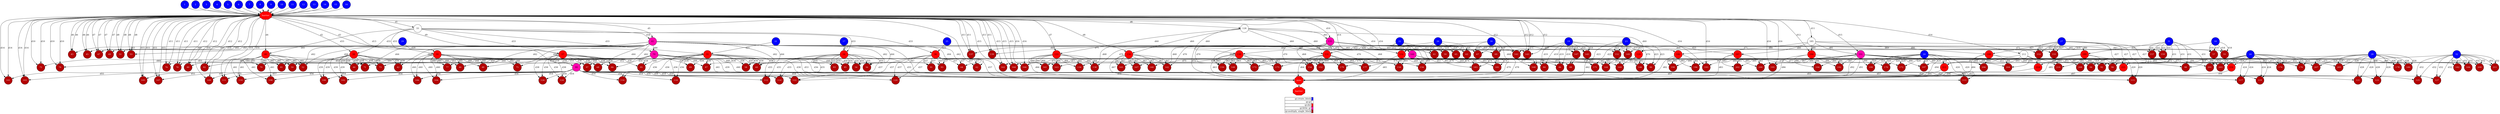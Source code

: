 digraph {
  rankdir=TB;
  labeljust="l";
  subgraph dependence_graph {
    ranksep=0.20;
    node[height=0.75];

1[shape=circle, style=filled fillcolor="#0000ff" fontcolor="#ffffff"];
2[shape=circle, style=filled fillcolor="#0000ff" fontcolor="#ffffff"];
3[shape=circle, style=filled fillcolor="#0000ff" fontcolor="#ffffff"];
4[shape=circle, style=filled fillcolor="#0000ff" fontcolor="#ffffff"];
5[shape=circle, style=filled fillcolor="#0000ff" fontcolor="#ffffff"];
6[shape=circle, style=filled fillcolor="#0000ff" fontcolor="#ffffff"];
7[shape=circle, style=filled fillcolor="#0000ff" fontcolor="#ffffff"];
8[shape=circle, style=filled fillcolor="#0000ff" fontcolor="#ffffff"];
9[shape=circle, style=filled fillcolor="#0000ff" fontcolor="#ffffff"];
10[shape=circle, style=filled fillcolor="#0000ff" fontcolor="#ffffff"];
11[shape=circle, style=filled fillcolor="#0000ff" fontcolor="#ffffff"];
12[shape=circle, style=filled fillcolor="#0000ff" fontcolor="#ffffff"];
13[shape=circle, style=filled fillcolor="#0000ff" fontcolor="#ffffff"];
14[shape=circle, style=filled fillcolor="#0000ff" fontcolor="#ffffff"];
15[shape=circle, style=filled fillcolor="#0000ff" fontcolor="#ffffff"];
16[shape=circle, style=filled fillcolor="#0000ff" fontcolor="#ffffff"];
Synchro1[label="barrier", shape=octagon, style=filled fillcolor="#ff0000" fontcolor="#FFFFFF"];
10 -> Synchro1;
5 -> Synchro1;
8 -> Synchro1;
1 -> Synchro1;
14 -> Synchro1;
16 -> Synchro1;
7 -> Synchro1;
9 -> Synchro1;
11 -> Synchro1;
2 -> Synchro1;
15 -> Synchro1;
12 -> Synchro1;
4 -> Synchro1;
13 -> Synchro1;
6 -> Synchro1;
3 -> Synchro1;
17[shape=circle, style=filled fillcolor="#0000ff" fontcolor="#ffffff"];
18[shape=circle, style=filled fillcolor="#0000ff" fontcolor="#ffffff"];
19[shape=circle, style=filled fillcolor="#0000ff" fontcolor="#ffffff"];
20[shape=circle, style=filled fillcolor="#0000ff" fontcolor="#ffffff"];
21[shape=circle, style=filled fillcolor="#0000ff" fontcolor="#ffffff"];
22[shape=circle, style=filled fillcolor="#0000ff" fontcolor="#ffffff"];
23[shape=circle, style=filled fillcolor="#0000ff" fontcolor="#ffffff"];
24[shape=circle, style=filled fillcolor="#0000ff" fontcolor="#ffffff"];
25[shape=circle, style=filled fillcolor="#0000ff" fontcolor="#ffffff"];
26[shape=circle, style=filled fillcolor="#0000ff" fontcolor="#ffffff"];
27[shape=circle, style=filled fillcolor="#0000ff" fontcolor="#ffffff"];
28[shape=circle, style=filled fillcolor="#0000ff" fontcolor="#ffffff"];
29[shape=circle, style=filled fillcolor="#0000ff" fontcolor="#ffffff"];
30[shape=circle, style=filled fillcolor="#0000ff" fontcolor="#ffffff"];
31[shape=circle, style=filled fillcolor="#0000ff" fontcolor="#ffffff"];
32[shape=circle, style=filled fillcolor="#0000ff" fontcolor="#ffffff"];
33[shape=circle, style=filled fillcolor="#ffffff" fontcolor="#000000"];
Synchro1 -> 33[ label="d1" ];
34[shape=circle, style=filled fillcolor="#ff0000" fontcolor="#000000"];
17 -> 34[ label="d17" ];
33 -> 34[ label="d33" ];
35[shape=circle, style=filled fillcolor="#ff0000" fontcolor="#000000"];
21 -> 35[ label="d21" ];
33 -> 35[ label="d33" ];
36[shape=circle, style=filled fillcolor="#ff0000" fontcolor="#000000"];
25 -> 36[ label="d25" ];
33 -> 36[ label="d33" ];
37[shape=circle, style=filled fillcolor="#ff0000" fontcolor="#000000"];
29 -> 37[ label="d29" ];
33 -> 37[ label="d33" ];
38[shape=circle, style=filled fillcolor="#ff0000" fontcolor="#000000"];
33 -> 38[ label="d33" ];
Synchro1 -> 38[ label="d2" ];
39[shape=circle, style=filled fillcolor="#ff0000" fontcolor="#000000"];
33 -> 39[ label="d33" ];
Synchro1 -> 39[ label="d3" ];
40[shape=circle, style=filled fillcolor="#ff0000" fontcolor="#000000"];
33 -> 40[ label="d33" ];
Synchro1 -> 40[ label="d4" ];
41[shape=circle, style=filled fillcolor="#ff00ae" fontcolor="#000000"];
33 -> 41[ label="d34" ];
Synchro1 -> 41[ label="d5" ];
42[shape=circle, style=filled fillcolor="#b30000" fontcolor="#ffffff"];
41 -> 42[ label="d42" ];
38 -> 42[ label="d39" ];
38 -> 42[ label="d39" ];
43[shape=circle, style=filled fillcolor="#b30000" fontcolor="#ffffff"];
41 -> 43[ label="d43" ];
Synchro1 -> 43[ label="d6" ];
Synchro1 -> 43[ label="d6" ];
44[shape=circle, style=filled fillcolor="#b30000" fontcolor="#ffffff"];
41 -> 44[ label="d44" ];
38 -> 44[ label="d39" ];
38 -> 44[ label="d39" ];
45[shape=circle, style=filled fillcolor="#b30000" fontcolor="#ffffff"];
41 -> 45[ label="d45" ];
Synchro1 -> 45[ label="d6" ];
Synchro1 -> 45[ label="d6" ];
46[shape=circle, style=filled fillcolor="#b30000" fontcolor="#ffffff"];
41 -> 46[ label="d42" ];
39 -> 46[ label="d40" ];
39 -> 46[ label="d40" ];
47[shape=circle, style=filled fillcolor="#b30000" fontcolor="#ffffff"];
41 -> 47[ label="d43" ];
Synchro1 -> 47[ label="d7" ];
Synchro1 -> 47[ label="d7" ];
48[shape=circle, style=filled fillcolor="#b30000" fontcolor="#ffffff"];
41 -> 48[ label="d44" ];
39 -> 48[ label="d40" ];
39 -> 48[ label="d40" ];
49[shape=circle, style=filled fillcolor="#b30000" fontcolor="#ffffff"];
41 -> 49[ label="d45" ];
Synchro1 -> 49[ label="d7" ];
Synchro1 -> 49[ label="d7" ];
50[shape=circle, style=filled fillcolor="#b30000" fontcolor="#ffffff"];
41 -> 50[ label="d42" ];
40 -> 50[ label="d41" ];
40 -> 50[ label="d41" ];
51[shape=circle, style=filled fillcolor="#b30000" fontcolor="#ffffff"];
41 -> 51[ label="d43" ];
Synchro1 -> 51[ label="d8" ];
Synchro1 -> 51[ label="d8" ];
52[shape=circle, style=filled fillcolor="#b30000" fontcolor="#ffffff"];
41 -> 52[ label="d44" ];
40 -> 52[ label="d41" ];
40 -> 52[ label="d41" ];
53[shape=circle, style=filled fillcolor="#b30000" fontcolor="#ffffff"];
41 -> 53[ label="d45" ];
Synchro1 -> 53[ label="d8" ];
Synchro1 -> 53[ label="d8" ];
54[shape=circle, style=filled fillcolor="#b30000" fontcolor="#ffffff"];
34 -> 54[ label="d35" ];
41 -> 54[ label="d42" ];
34 -> 54[ label="d35" ];
55[shape=circle, style=filled fillcolor="#b30000" fontcolor="#ffffff"];
18 -> 55[ label="d18" ];
41 -> 55[ label="d43" ];
18 -> 55[ label="d18" ];
56[shape=circle, style=filled fillcolor="#b30000" fontcolor="#ffffff"];
34 -> 56[ label="d35" ];
41 -> 56[ label="d44" ];
34 -> 56[ label="d35" ];
57[shape=circle, style=filled fillcolor="#b30000" fontcolor="#ffffff"];
18 -> 57[ label="d18" ];
41 -> 57[ label="d45" ];
18 -> 57[ label="d18" ];
58[shape=circle, style=filled fillcolor="#b30000" fontcolor="#ffffff"];
35 -> 58[ label="d36" ];
41 -> 58[ label="d42" ];
35 -> 58[ label="d36" ];
59[shape=circle, style=filled fillcolor="#b30000" fontcolor="#ffffff"];
22 -> 59[ label="d22" ];
41 -> 59[ label="d43" ];
22 -> 59[ label="d22" ];
60[shape=circle, style=filled fillcolor="#b30000" fontcolor="#ffffff"];
35 -> 60[ label="d36" ];
41 -> 60[ label="d44" ];
35 -> 60[ label="d36" ];
61[shape=circle, style=filled fillcolor="#b30000" fontcolor="#ffffff"];
22 -> 61[ label="d22" ];
41 -> 61[ label="d45" ];
22 -> 61[ label="d22" ];
62[shape=circle, style=filled fillcolor="#b30000" fontcolor="#ffffff"];
36 -> 62[ label="d37" ];
41 -> 62[ label="d42" ];
36 -> 62[ label="d37" ];
63[shape=circle, style=filled fillcolor="#b30000" fontcolor="#ffffff"];
26 -> 63[ label="d26" ];
41 -> 63[ label="d43" ];
26 -> 63[ label="d26" ];
64[shape=circle, style=filled fillcolor="#b30000" fontcolor="#ffffff"];
36 -> 64[ label="d37" ];
41 -> 64[ label="d44" ];
36 -> 64[ label="d37" ];
65[shape=circle, style=filled fillcolor="#b30000" fontcolor="#ffffff"];
26 -> 65[ label="d26" ];
41 -> 65[ label="d45" ];
26 -> 65[ label="d26" ];
66[shape=circle, style=filled fillcolor="#b30000" fontcolor="#ffffff"];
37 -> 66[ label="d38" ];
41 -> 66[ label="d42" ];
37 -> 66[ label="d38" ];
67[shape=circle, style=filled fillcolor="#b30000" fontcolor="#ffffff"];
30 -> 67[ label="d30" ];
41 -> 67[ label="d43" ];
30 -> 67[ label="d30" ];
68[shape=circle, style=filled fillcolor="#b30000" fontcolor="#ffffff"];
37 -> 68[ label="d38" ];
41 -> 68[ label="d44" ];
37 -> 68[ label="d38" ];
69[shape=circle, style=filled fillcolor="#b30000" fontcolor="#ffffff"];
30 -> 69[ label="d30" ];
41 -> 69[ label="d45" ];
30 -> 69[ label="d30" ];
70[shape=circle, style=filled fillcolor="#ff00ae" fontcolor="#000000"];
41 -> 70[ label="d46" ];
Synchro1 -> 70[ label="d9" ];
71[shape=circle, style=filled fillcolor="#b30000" fontcolor="#ffffff"];
70 -> 71[ label="d48" ];
38 -> 71[ label="d39" ];
38 -> 71[ label="d39" ];
72[shape=circle, style=filled fillcolor="#b30000" fontcolor="#ffffff"];
70 -> 72[ label="d49" ];
Synchro1 -> 72[ label="d10" ];
Synchro1 -> 72[ label="d10" ];
73[shape=circle, style=filled fillcolor="#b30000" fontcolor="#ffffff"];
70 -> 73[ label="d50" ];
38 -> 73[ label="d39" ];
38 -> 73[ label="d39" ];
74[shape=circle, style=filled fillcolor="#b30000" fontcolor="#ffffff"];
70 -> 74[ label="d51" ];
Synchro1 -> 74[ label="d10" ];
Synchro1 -> 74[ label="d10" ];
75[shape=circle, style=filled fillcolor="#b30000" fontcolor="#ffffff"];
70 -> 75[ label="d48" ];
39 -> 75[ label="d40" ];
39 -> 75[ label="d40" ];
76[shape=circle, style=filled fillcolor="#b30000" fontcolor="#ffffff"];
70 -> 76[ label="d49" ];
Synchro1 -> 76[ label="d11" ];
Synchro1 -> 76[ label="d11" ];
77[shape=circle, style=filled fillcolor="#b30000" fontcolor="#ffffff"];
70 -> 77[ label="d50" ];
39 -> 77[ label="d40" ];
39 -> 77[ label="d40" ];
78[shape=circle, style=filled fillcolor="#b30000" fontcolor="#ffffff"];
70 -> 78[ label="d51" ];
Synchro1 -> 78[ label="d11" ];
Synchro1 -> 78[ label="d11" ];
79[shape=circle, style=filled fillcolor="#b30000" fontcolor="#ffffff"];
70 -> 79[ label="d48" ];
40 -> 79[ label="d41" ];
40 -> 79[ label="d41" ];
80[shape=circle, style=filled fillcolor="#b30000" fontcolor="#ffffff"];
70 -> 80[ label="d49" ];
Synchro1 -> 80[ label="d12" ];
Synchro1 -> 80[ label="d12" ];
81[shape=circle, style=filled fillcolor="#b30000" fontcolor="#ffffff"];
70 -> 81[ label="d50" ];
40 -> 81[ label="d41" ];
40 -> 81[ label="d41" ];
82[shape=circle, style=filled fillcolor="#b30000" fontcolor="#ffffff"];
70 -> 82[ label="d51" ];
Synchro1 -> 82[ label="d12" ];
Synchro1 -> 82[ label="d12" ];
83[shape=circle, style=filled fillcolor="#b30000" fontcolor="#ffffff"];
34 -> 83[ label="d35" ];
70 -> 83[ label="d48" ];
34 -> 83[ label="d35" ];
84[shape=circle, style=filled fillcolor="#b30000" fontcolor="#ffffff"];
19 -> 84[ label="d19" ];
70 -> 84[ label="d49" ];
19 -> 84[ label="d19" ];
85[shape=circle, style=filled fillcolor="#b30000" fontcolor="#ffffff"];
34 -> 85[ label="d35" ];
70 -> 85[ label="d50" ];
34 -> 85[ label="d35" ];
86[shape=circle, style=filled fillcolor="#b30000" fontcolor="#ffffff"];
19 -> 86[ label="d19" ];
70 -> 86[ label="d51" ];
19 -> 86[ label="d19" ];
87[shape=circle, style=filled fillcolor="#b30000" fontcolor="#ffffff"];
35 -> 87[ label="d36" ];
70 -> 87[ label="d48" ];
35 -> 87[ label="d36" ];
88[shape=circle, style=filled fillcolor="#b30000" fontcolor="#ffffff"];
23 -> 88[ label="d23" ];
70 -> 88[ label="d49" ];
23 -> 88[ label="d23" ];
89[shape=circle, style=filled fillcolor="#b30000" fontcolor="#ffffff"];
35 -> 89[ label="d36" ];
70 -> 89[ label="d50" ];
35 -> 89[ label="d36" ];
90[shape=circle, style=filled fillcolor="#b30000" fontcolor="#ffffff"];
23 -> 90[ label="d23" ];
70 -> 90[ label="d51" ];
23 -> 90[ label="d23" ];
91[shape=circle, style=filled fillcolor="#b30000" fontcolor="#ffffff"];
36 -> 91[ label="d37" ];
70 -> 91[ label="d48" ];
36 -> 91[ label="d37" ];
92[shape=circle, style=filled fillcolor="#b30000" fontcolor="#ffffff"];
27 -> 92[ label="d27" ];
70 -> 92[ label="d49" ];
27 -> 92[ label="d27" ];
93[shape=circle, style=filled fillcolor="#b30000" fontcolor="#ffffff"];
36 -> 93[ label="d37" ];
70 -> 93[ label="d50" ];
36 -> 93[ label="d37" ];
94[shape=circle, style=filled fillcolor="#b30000" fontcolor="#ffffff"];
27 -> 94[ label="d27" ];
70 -> 94[ label="d51" ];
27 -> 94[ label="d27" ];
95[shape=circle, style=filled fillcolor="#b30000" fontcolor="#ffffff"];
37 -> 95[ label="d38" ];
70 -> 95[ label="d48" ];
37 -> 95[ label="d38" ];
96[shape=circle, style=filled fillcolor="#b30000" fontcolor="#ffffff"];
31 -> 96[ label="d31" ];
70 -> 96[ label="d49" ];
31 -> 96[ label="d31" ];
97[shape=circle, style=filled fillcolor="#b30000" fontcolor="#ffffff"];
37 -> 97[ label="d38" ];
70 -> 97[ label="d50" ];
37 -> 97[ label="d38" ];
98[shape=circle, style=filled fillcolor="#b30000" fontcolor="#ffffff"];
31 -> 98[ label="d31" ];
70 -> 98[ label="d51" ];
31 -> 98[ label="d31" ];
99[shape=circle, style=filled fillcolor="#ff00ae" fontcolor="#000000"];
70 -> 99[ label="d52" ];
Synchro1 -> 99[ label="d13" ];
100[shape=circle, style=filled fillcolor="#b30000" fontcolor="#ffffff"];
99 -> 100[ label="d54" ];
38 -> 100[ label="d39" ];
38 -> 100[ label="d39" ];
101[shape=circle, style=filled fillcolor="#b30000" fontcolor="#ffffff"];
99 -> 101[ label="d55" ];
Synchro1 -> 101[ label="d14" ];
Synchro1 -> 101[ label="d14" ];
102[shape=circle, style=filled fillcolor="#b30000" fontcolor="#ffffff"];
99 -> 102[ label="d56" ];
38 -> 102[ label="d39" ];
38 -> 102[ label="d39" ];
103[shape=circle, style=filled fillcolor="#b30000" fontcolor="#ffffff"];
99 -> 103[ label="d57" ];
Synchro1 -> 103[ label="d14" ];
Synchro1 -> 103[ label="d14" ];
104[shape=circle, style=filled fillcolor="#b30000" fontcolor="#ffffff"];
99 -> 104[ label="d54" ];
39 -> 104[ label="d40" ];
39 -> 104[ label="d40" ];
105[shape=circle, style=filled fillcolor="#b30000" fontcolor="#ffffff"];
99 -> 105[ label="d55" ];
Synchro1 -> 105[ label="d15" ];
Synchro1 -> 105[ label="d15" ];
106[shape=circle, style=filled fillcolor="#b30000" fontcolor="#ffffff"];
99 -> 106[ label="d56" ];
39 -> 106[ label="d40" ];
39 -> 106[ label="d40" ];
107[shape=circle, style=filled fillcolor="#b30000" fontcolor="#ffffff"];
99 -> 107[ label="d57" ];
Synchro1 -> 107[ label="d15" ];
Synchro1 -> 107[ label="d15" ];
108[shape=circle, style=filled fillcolor="#b30000" fontcolor="#ffffff"];
99 -> 108[ label="d54" ];
40 -> 108[ label="d41" ];
40 -> 108[ label="d41" ];
109[shape=circle, style=filled fillcolor="#b30000" fontcolor="#ffffff"];
99 -> 109[ label="d55" ];
Synchro1 -> 109[ label="d16" ];
Synchro1 -> 109[ label="d16" ];
110[shape=circle, style=filled fillcolor="#b30000" fontcolor="#ffffff"];
99 -> 110[ label="d56" ];
40 -> 110[ label="d41" ];
40 -> 110[ label="d41" ];
111[shape=circle, style=filled fillcolor="#b30000" fontcolor="#ffffff"];
99 -> 111[ label="d57" ];
Synchro1 -> 111[ label="d16" ];
Synchro1 -> 111[ label="d16" ];
112[shape=circle, style=filled fillcolor="#b30000" fontcolor="#ffffff"];
34 -> 112[ label="d35" ];
99 -> 112[ label="d54" ];
34 -> 112[ label="d35" ];
113[shape=circle, style=filled fillcolor="#b30000" fontcolor="#ffffff"];
20 -> 113[ label="d20" ];
99 -> 113[ label="d55" ];
20 -> 113[ label="d20" ];
114[shape=circle, style=filled fillcolor="#b30000" fontcolor="#ffffff"];
34 -> 114[ label="d35" ];
99 -> 114[ label="d56" ];
34 -> 114[ label="d35" ];
115[shape=circle, style=filled fillcolor="#b30000" fontcolor="#ffffff"];
20 -> 115[ label="d20" ];
99 -> 115[ label="d57" ];
20 -> 115[ label="d20" ];
116[shape=circle, style=filled fillcolor="#b30000" fontcolor="#ffffff"];
35 -> 116[ label="d36" ];
99 -> 116[ label="d54" ];
35 -> 116[ label="d36" ];
117[shape=circle, style=filled fillcolor="#b30000" fontcolor="#ffffff"];
24 -> 117[ label="d24" ];
99 -> 117[ label="d55" ];
24 -> 117[ label="d24" ];
118[shape=circle, style=filled fillcolor="#b30000" fontcolor="#ffffff"];
35 -> 118[ label="d36" ];
99 -> 118[ label="d56" ];
35 -> 118[ label="d36" ];
119[shape=circle, style=filled fillcolor="#b30000" fontcolor="#ffffff"];
24 -> 119[ label="d24" ];
99 -> 119[ label="d57" ];
24 -> 119[ label="d24" ];
120[shape=circle, style=filled fillcolor="#b30000" fontcolor="#ffffff"];
36 -> 120[ label="d37" ];
99 -> 120[ label="d54" ];
36 -> 120[ label="d37" ];
121[shape=circle, style=filled fillcolor="#b30000" fontcolor="#ffffff"];
28 -> 121[ label="d28" ];
99 -> 121[ label="d55" ];
28 -> 121[ label="d28" ];
122[shape=circle, style=filled fillcolor="#b30000" fontcolor="#ffffff"];
36 -> 122[ label="d37" ];
99 -> 122[ label="d56" ];
36 -> 122[ label="d37" ];
123[shape=circle, style=filled fillcolor="#b30000" fontcolor="#ffffff"];
28 -> 123[ label="d28" ];
99 -> 123[ label="d57" ];
28 -> 123[ label="d28" ];
124[shape=circle, style=filled fillcolor="#b30000" fontcolor="#ffffff"];
37 -> 124[ label="d38" ];
99 -> 124[ label="d54" ];
37 -> 124[ label="d38" ];
125[shape=circle, style=filled fillcolor="#b30000" fontcolor="#ffffff"];
32 -> 125[ label="d32" ];
99 -> 125[ label="d55" ];
32 -> 125[ label="d32" ];
126[shape=circle, style=filled fillcolor="#b30000" fontcolor="#ffffff"];
37 -> 126[ label="d38" ];
99 -> 126[ label="d56" ];
37 -> 126[ label="d38" ];
127[shape=circle, style=filled fillcolor="#b30000" fontcolor="#ffffff"];
32 -> 127[ label="d32" ];
99 -> 127[ label="d57" ];
32 -> 127[ label="d32" ];
128[shape=circle, style=filled fillcolor="#ffffff" fontcolor="#000000"];
Synchro1 -> 128[ label="d6" ];
129[shape=circle, style=filled fillcolor="#ff0000" fontcolor="#000000"];
18 -> 129[ label="d18" ];
128 -> 129[ label="d60" ];
130[shape=circle, style=filled fillcolor="#ff0000" fontcolor="#000000"];
22 -> 130[ label="d22" ];
128 -> 130[ label="d60" ];
131[shape=circle, style=filled fillcolor="#ff0000" fontcolor="#000000"];
26 -> 131[ label="d26" ];
128 -> 131[ label="d60" ];
132[shape=circle, style=filled fillcolor="#ff0000" fontcolor="#000000"];
30 -> 132[ label="d30" ];
128 -> 132[ label="d60" ];
133[shape=circle, style=filled fillcolor="#ff0000" fontcolor="#000000"];
128 -> 133[ label="d60" ];
Synchro1 -> 133[ label="d7" ];
134[shape=circle, style=filled fillcolor="#ff0000" fontcolor="#000000"];
128 -> 134[ label="d60" ];
Synchro1 -> 134[ label="d8" ];
135[shape=circle, style=filled fillcolor="#ff00ae" fontcolor="#000000"];
128 -> 135[ label="d61" ];
Synchro1 -> 135[ label="d10" ];
136[shape=circle, style=filled fillcolor="#b30000" fontcolor="#ffffff"];
135 -> 136[ label="d68" ];
133 -> 136[ label="d66" ];
133 -> 136[ label="d66" ];
137[shape=circle, style=filled fillcolor="#b30000" fontcolor="#ffffff"];
135 -> 137[ label="d69" ];
Synchro1 -> 137[ label="d11" ];
Synchro1 -> 137[ label="d11" ];
138[shape=circle, style=filled fillcolor="#b30000" fontcolor="#ffffff"];
135 -> 138[ label="d70" ];
133 -> 138[ label="d66" ];
133 -> 138[ label="d66" ];
139[shape=circle, style=filled fillcolor="#b30000" fontcolor="#ffffff"];
135 -> 139[ label="d71" ];
Synchro1 -> 139[ label="d11" ];
Synchro1 -> 139[ label="d11" ];
140[shape=circle, style=filled fillcolor="#b30000" fontcolor="#ffffff"];
135 -> 140[ label="d68" ];
134 -> 140[ label="d67" ];
134 -> 140[ label="d67" ];
141[shape=circle, style=filled fillcolor="#b30000" fontcolor="#ffffff"];
135 -> 141[ label="d69" ];
Synchro1 -> 141[ label="d12" ];
Synchro1 -> 141[ label="d12" ];
142[shape=circle, style=filled fillcolor="#b30000" fontcolor="#ffffff"];
135 -> 142[ label="d70" ];
134 -> 142[ label="d67" ];
134 -> 142[ label="d67" ];
143[shape=circle, style=filled fillcolor="#b30000" fontcolor="#ffffff"];
135 -> 143[ label="d71" ];
Synchro1 -> 143[ label="d12" ];
Synchro1 -> 143[ label="d12" ];
144[shape=circle, style=filled fillcolor="#b30000" fontcolor="#ffffff"];
129 -> 144[ label="d62" ];
135 -> 144[ label="d68" ];
129 -> 144[ label="d62" ];
145[shape=circle, style=filled fillcolor="#b30000" fontcolor="#ffffff"];
19 -> 145[ label="d19" ];
135 -> 145[ label="d69" ];
19 -> 145[ label="d19" ];
146[shape=circle, style=filled fillcolor="#b30000" fontcolor="#ffffff"];
129 -> 146[ label="d62" ];
135 -> 146[ label="d70" ];
129 -> 146[ label="d62" ];
147[shape=circle, style=filled fillcolor="#b30000" fontcolor="#ffffff"];
19 -> 147[ label="d19" ];
135 -> 147[ label="d71" ];
19 -> 147[ label="d19" ];
148[shape=circle, style=filled fillcolor="#b30000" fontcolor="#ffffff"];
130 -> 148[ label="d63" ];
135 -> 148[ label="d68" ];
130 -> 148[ label="d63" ];
149[shape=circle, style=filled fillcolor="#b30000" fontcolor="#ffffff"];
23 -> 149[ label="d23" ];
135 -> 149[ label="d69" ];
23 -> 149[ label="d23" ];
150[shape=circle, style=filled fillcolor="#b30000" fontcolor="#ffffff"];
130 -> 150[ label="d63" ];
135 -> 150[ label="d70" ];
130 -> 150[ label="d63" ];
151[shape=circle, style=filled fillcolor="#b30000" fontcolor="#ffffff"];
23 -> 151[ label="d23" ];
135 -> 151[ label="d71" ];
23 -> 151[ label="d23" ];
152[shape=circle, style=filled fillcolor="#b30000" fontcolor="#ffffff"];
131 -> 152[ label="d64" ];
135 -> 152[ label="d68" ];
131 -> 152[ label="d64" ];
153[shape=circle, style=filled fillcolor="#b30000" fontcolor="#ffffff"];
27 -> 153[ label="d27" ];
135 -> 153[ label="d69" ];
27 -> 153[ label="d27" ];
154[shape=circle, style=filled fillcolor="#b30000" fontcolor="#ffffff"];
131 -> 154[ label="d64" ];
135 -> 154[ label="d70" ];
131 -> 154[ label="d64" ];
155[shape=circle, style=filled fillcolor="#b30000" fontcolor="#ffffff"];
27 -> 155[ label="d27" ];
135 -> 155[ label="d71" ];
27 -> 155[ label="d27" ];
156[shape=circle, style=filled fillcolor="#b30000" fontcolor="#ffffff"];
132 -> 156[ label="d65" ];
135 -> 156[ label="d68" ];
132 -> 156[ label="d65" ];
157[shape=circle, style=filled fillcolor="#b30000" fontcolor="#ffffff"];
31 -> 157[ label="d31" ];
135 -> 157[ label="d69" ];
31 -> 157[ label="d31" ];
158[shape=circle, style=filled fillcolor="#b30000" fontcolor="#ffffff"];
132 -> 158[ label="d65" ];
135 -> 158[ label="d70" ];
132 -> 158[ label="d65" ];
159[shape=circle, style=filled fillcolor="#b30000" fontcolor="#ffffff"];
31 -> 159[ label="d31" ];
135 -> 159[ label="d71" ];
31 -> 159[ label="d31" ];
160[shape=circle, style=filled fillcolor="#ff00ae" fontcolor="#000000"];
135 -> 160[ label="d72" ];
Synchro1 -> 160[ label="d14" ];
161[shape=circle, style=filled fillcolor="#b30000" fontcolor="#ffffff"];
160 -> 161[ label="d74" ];
133 -> 161[ label="d66" ];
133 -> 161[ label="d66" ];
162[shape=circle, style=filled fillcolor="#b30000" fontcolor="#ffffff"];
160 -> 162[ label="d75" ];
Synchro1 -> 162[ label="d15" ];
Synchro1 -> 162[ label="d15" ];
163[shape=circle, style=filled fillcolor="#b30000" fontcolor="#ffffff"];
160 -> 163[ label="d76" ];
133 -> 163[ label="d66" ];
133 -> 163[ label="d66" ];
164[shape=circle, style=filled fillcolor="#b30000" fontcolor="#ffffff"];
160 -> 164[ label="d77" ];
Synchro1 -> 164[ label="d15" ];
Synchro1 -> 164[ label="d15" ];
165[shape=circle, style=filled fillcolor="#b30000" fontcolor="#ffffff"];
160 -> 165[ label="d74" ];
134 -> 165[ label="d67" ];
134 -> 165[ label="d67" ];
166[shape=circle, style=filled fillcolor="#b30000" fontcolor="#ffffff"];
160 -> 166[ label="d75" ];
Synchro1 -> 166[ label="d16" ];
Synchro1 -> 166[ label="d16" ];
167[shape=circle, style=filled fillcolor="#b30000" fontcolor="#ffffff"];
160 -> 167[ label="d76" ];
134 -> 167[ label="d67" ];
134 -> 167[ label="d67" ];
168[shape=circle, style=filled fillcolor="#b30000" fontcolor="#ffffff"];
160 -> 168[ label="d77" ];
Synchro1 -> 168[ label="d16" ];
Synchro1 -> 168[ label="d16" ];
169[shape=circle, style=filled fillcolor="#b30000" fontcolor="#ffffff"];
129 -> 169[ label="d62" ];
160 -> 169[ label="d74" ];
129 -> 169[ label="d62" ];
170[shape=circle, style=filled fillcolor="#b30000" fontcolor="#ffffff"];
20 -> 170[ label="d20" ];
160 -> 170[ label="d75" ];
20 -> 170[ label="d20" ];
171[shape=circle, style=filled fillcolor="#b30000" fontcolor="#ffffff"];
129 -> 171[ label="d62" ];
160 -> 171[ label="d76" ];
129 -> 171[ label="d62" ];
172[shape=circle, style=filled fillcolor="#b30000" fontcolor="#ffffff"];
20 -> 172[ label="d20" ];
160 -> 172[ label="d77" ];
20 -> 172[ label="d20" ];
173[shape=circle, style=filled fillcolor="#b30000" fontcolor="#ffffff"];
130 -> 173[ label="d63" ];
160 -> 173[ label="d74" ];
130 -> 173[ label="d63" ];
174[shape=circle, style=filled fillcolor="#b30000" fontcolor="#ffffff"];
24 -> 174[ label="d24" ];
160 -> 174[ label="d75" ];
24 -> 174[ label="d24" ];
175[shape=circle, style=filled fillcolor="#b30000" fontcolor="#ffffff"];
130 -> 175[ label="d63" ];
160 -> 175[ label="d76" ];
130 -> 175[ label="d63" ];
176[shape=circle, style=filled fillcolor="#b30000" fontcolor="#ffffff"];
24 -> 176[ label="d24" ];
160 -> 176[ label="d77" ];
24 -> 176[ label="d24" ];
177[shape=circle, style=filled fillcolor="#b30000" fontcolor="#ffffff"];
131 -> 177[ label="d64" ];
160 -> 177[ label="d74" ];
131 -> 177[ label="d64" ];
178[shape=circle, style=filled fillcolor="#b30000" fontcolor="#ffffff"];
28 -> 178[ label="d28" ];
160 -> 178[ label="d75" ];
28 -> 178[ label="d28" ];
179[shape=circle, style=filled fillcolor="#b30000" fontcolor="#ffffff"];
131 -> 179[ label="d64" ];
160 -> 179[ label="d76" ];
131 -> 179[ label="d64" ];
180[shape=circle, style=filled fillcolor="#b30000" fontcolor="#ffffff"];
28 -> 180[ label="d28" ];
160 -> 180[ label="d77" ];
28 -> 180[ label="d28" ];
181[shape=circle, style=filled fillcolor="#b30000" fontcolor="#ffffff"];
132 -> 181[ label="d65" ];
160 -> 181[ label="d74" ];
132 -> 181[ label="d65" ];
182[shape=circle, style=filled fillcolor="#b30000" fontcolor="#ffffff"];
32 -> 182[ label="d32" ];
160 -> 182[ label="d75" ];
32 -> 182[ label="d32" ];
183[shape=circle, style=filled fillcolor="#b30000" fontcolor="#ffffff"];
132 -> 183[ label="d65" ];
160 -> 183[ label="d76" ];
132 -> 183[ label="d65" ];
184[shape=circle, style=filled fillcolor="#b30000" fontcolor="#ffffff"];
32 -> 184[ label="d32" ];
160 -> 184[ label="d77" ];
32 -> 184[ label="d32" ];
185[shape=circle, style=filled fillcolor="#ffffff" fontcolor="#000000"];
Synchro1 -> 185[ label="d11" ];
186[shape=circle, style=filled fillcolor="#ff0000" fontcolor="#000000"];
19 -> 186[ label="d19" ];
185 -> 186[ label="d80" ];
187[shape=circle, style=filled fillcolor="#ff0000" fontcolor="#000000"];
23 -> 187[ label="d23" ];
185 -> 187[ label="d80" ];
188[shape=circle, style=filled fillcolor="#ff0000" fontcolor="#000000"];
27 -> 188[ label="d27" ];
185 -> 188[ label="d80" ];
189[shape=circle, style=filled fillcolor="#ff0000" fontcolor="#000000"];
31 -> 189[ label="d31" ];
185 -> 189[ label="d80" ];
190[shape=circle, style=filled fillcolor="#ff0000" fontcolor="#000000"];
185 -> 190[ label="d80" ];
Synchro1 -> 190[ label="d12" ];
191[shape=circle, style=filled fillcolor="#ff00ae" fontcolor="#000000"];
185 -> 191[ label="d81" ];
Synchro1 -> 191[ label="d15" ];
192[shape=circle, style=filled fillcolor="#b30000" fontcolor="#ffffff"];
191 -> 192[ label="d87" ];
190 -> 192[ label="d86" ];
190 -> 192[ label="d86" ];
193[shape=circle, style=filled fillcolor="#b30000" fontcolor="#ffffff"];
191 -> 193[ label="d88" ];
Synchro1 -> 193[ label="d16" ];
Synchro1 -> 193[ label="d16" ];
194[shape=circle, style=filled fillcolor="#b30000" fontcolor="#ffffff"];
191 -> 194[ label="d89" ];
190 -> 194[ label="d86" ];
190 -> 194[ label="d86" ];
195[shape=circle, style=filled fillcolor="#b30000" fontcolor="#ffffff"];
191 -> 195[ label="d90" ];
Synchro1 -> 195[ label="d16" ];
Synchro1 -> 195[ label="d16" ];
196[shape=circle, style=filled fillcolor="#b30000" fontcolor="#ffffff"];
186 -> 196[ label="d82" ];
191 -> 196[ label="d87" ];
186 -> 196[ label="d82" ];
197[shape=circle, style=filled fillcolor="#b30000" fontcolor="#ffffff"];
20 -> 197[ label="d20" ];
191 -> 197[ label="d88" ];
20 -> 197[ label="d20" ];
198[shape=circle, style=filled fillcolor="#b30000" fontcolor="#ffffff"];
186 -> 198[ label="d82" ];
191 -> 198[ label="d89" ];
186 -> 198[ label="d82" ];
199[shape=circle, style=filled fillcolor="#b30000" fontcolor="#ffffff"];
20 -> 199[ label="d20" ];
191 -> 199[ label="d90" ];
20 -> 199[ label="d20" ];
200[shape=circle, style=filled fillcolor="#b30000" fontcolor="#ffffff"];
187 -> 200[ label="d83" ];
191 -> 200[ label="d87" ];
187 -> 200[ label="d83" ];
201[shape=circle, style=filled fillcolor="#b30000" fontcolor="#ffffff"];
24 -> 201[ label="d24" ];
191 -> 201[ label="d88" ];
24 -> 201[ label="d24" ];
202[shape=circle, style=filled fillcolor="#b30000" fontcolor="#ffffff"];
187 -> 202[ label="d83" ];
191 -> 202[ label="d89" ];
187 -> 202[ label="d83" ];
203[shape=circle, style=filled fillcolor="#b30000" fontcolor="#ffffff"];
24 -> 203[ label="d24" ];
191 -> 203[ label="d90" ];
24 -> 203[ label="d24" ];
204[shape=circle, style=filled fillcolor="#b30000" fontcolor="#ffffff"];
188 -> 204[ label="d84" ];
191 -> 204[ label="d87" ];
188 -> 204[ label="d84" ];
205[shape=circle, style=filled fillcolor="#b30000" fontcolor="#ffffff"];
28 -> 205[ label="d28" ];
191 -> 205[ label="d88" ];
28 -> 205[ label="d28" ];
206[shape=circle, style=filled fillcolor="#b30000" fontcolor="#ffffff"];
188 -> 206[ label="d84" ];
191 -> 206[ label="d89" ];
188 -> 206[ label="d84" ];
207[shape=circle, style=filled fillcolor="#b30000" fontcolor="#ffffff"];
28 -> 207[ label="d28" ];
191 -> 207[ label="d90" ];
28 -> 207[ label="d28" ];
208[shape=circle, style=filled fillcolor="#b30000" fontcolor="#ffffff"];
189 -> 208[ label="d85" ];
191 -> 208[ label="d87" ];
189 -> 208[ label="d85" ];
209[shape=circle, style=filled fillcolor="#b30000" fontcolor="#ffffff"];
32 -> 209[ label="d32" ];
191 -> 209[ label="d88" ];
32 -> 209[ label="d32" ];
210[shape=circle, style=filled fillcolor="#b30000" fontcolor="#ffffff"];
189 -> 210[ label="d85" ];
191 -> 210[ label="d89" ];
189 -> 210[ label="d85" ];
211[shape=circle, style=filled fillcolor="#b30000" fontcolor="#ffffff"];
32 -> 211[ label="d32" ];
191 -> 211[ label="d90" ];
32 -> 211[ label="d32" ];
212[shape=circle, style=filled fillcolor="#ffffff" fontcolor="#000000"];
Synchro1 -> 212[ label="d16" ];
213[shape=circle, style=filled fillcolor="#ff0000" fontcolor="#000000"];
20 -> 213[ label="d20" ];
212 -> 213[ label="d93" ];
214[shape=circle, style=filled fillcolor="#ff0000" fontcolor="#000000"];
24 -> 214[ label="d24" ];
212 -> 214[ label="d93" ];
215[shape=circle, style=filled fillcolor="#ff0000" fontcolor="#000000"];
28 -> 215[ label="d28" ];
212 -> 215[ label="d93" ];
216[shape=circle, style=filled fillcolor="#ff0000" fontcolor="#000000"];
32 -> 216[ label="d32" ];
212 -> 216[ label="d93" ];
Synchro2[label="sync", shape=octagon, style=filled fillcolor="#ff0000" fontcolor="#FFFFFF"];
Synchro1 -> Synchro2;
34 -> Synchro2[ label="d35" ];
129 -> Synchro2[ label="d62" ];
186 -> Synchro2[ label="d82" ];
213 -> Synchro2[ label="d95" ];
35 -> Synchro2[ label="d36" ];
130 -> Synchro2[ label="d63" ];
187 -> Synchro2[ label="d83" ];
214 -> Synchro2[ label="d96" ];
36 -> Synchro2[ label="d37" ];
131 -> Synchro2[ label="d64" ];
188 -> Synchro2[ label="d84" ];
215 -> Synchro2[ label="d97" ];
37 -> Synchro2[ label="d38" ];
132 -> Synchro2[ label="d65" ];
189 -> Synchro2[ label="d85" ];
216 -> Synchro2[ label="d98" ];
99 -> Synchro2[ label="d58" ];
38 -> Synchro2[ label="d39" ];
39 -> Synchro2[ label="d40" ];
40 -> Synchro2[ label="d41" ];
41 -> Synchro2[ label="d47" ];
160 -> Synchro2[ label="d78" ];
133 -> Synchro2[ label="d66" ];
134 -> Synchro2[ label="d67" ];
70 -> Synchro2[ label="d53" ];
135 -> Synchro2[ label="d73" ];
191 -> Synchro2[ label="d91" ];
190 -> Synchro2[ label="d86" ];
99 -> Synchro2[ label="d59" ];
160 -> Synchro2[ label="d79" ];
191 -> Synchro2[ label="d92" ];
212 -> Synchro2[ label="d94" ];
Synchro3[label="barrier", shape=octagon, style=filled fillcolor="#ff0000" fontcolor="#FFFFFF"];
Synchro2 -> Synchro3;  }
  subgraph legend {
    rank=sink;
    node [shape=plaintext, height=0.75];
    ranksep=0.20;
    label = "Legend";
    key [label=<
      <table border="0" cellpadding="2" cellspacing="0" cellborder="1">
<tr>
<td align="right">qr.create_block</td>
<td bgcolor="#0000ff">&nbsp;</td>
</tr>
<tr>
<td align="right">qr.qr</td>
<td bgcolor="#ffffff">&nbsp;</td>
</tr>
<tr>
<td align="right">qr.dot</td>
<td bgcolor="#ff0000">&nbsp;</td>
</tr>
<tr>
<td align="right">qr.little_qr</td>
<td bgcolor="#ff00ae">&nbsp;</td>
</tr>
<tr>
<td align="right">qr.multiply_single_block</td>
<td bgcolor="#b30000">&nbsp;</td>
</tr>
      </table>
    >]
  }
}
